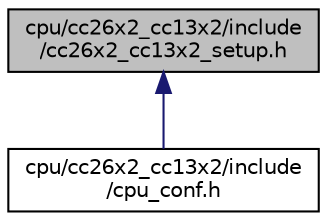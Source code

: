 digraph "cpu/cc26x2_cc13x2/include/cc26x2_cc13x2_setup.h"
{
 // LATEX_PDF_SIZE
  edge [fontname="Helvetica",fontsize="10",labelfontname="Helvetica",labelfontsize="10"];
  node [fontname="Helvetica",fontsize="10",shape=record];
  Node1 [label="cpu/cc26x2_cc13x2/include\l/cc26x2_cc13x2_setup.h",height=0.2,width=0.4,color="black", fillcolor="grey75", style="filled", fontcolor="black",tooltip="CC26x2/CC13x2 Device setup functions."];
  Node1 -> Node2 [dir="back",color="midnightblue",fontsize="10",style="solid",fontname="Helvetica"];
  Node2 [label="cpu/cc26x2_cc13x2/include\l/cpu_conf.h",height=0.2,width=0.4,color="black", fillcolor="white", style="filled",URL="$cc26x2__cc13x2_2include_2cpu__conf_8h.html",tooltip="Implementation specific CPU configuration options."];
}
